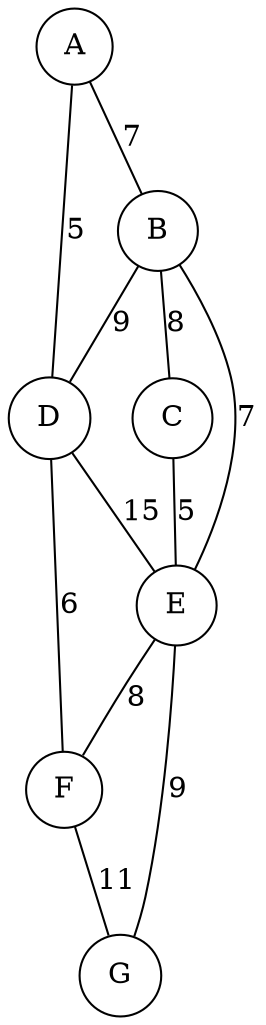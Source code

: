 graph g {
	node [shape=circle height=0.1]

	nodeA [label="A"]
	nodeB [label="B"]
	nodeC [label="C"]
	nodeD [label="D"]
	nodeE [label="E"]
	nodeF [label="F"]
	nodeG [label="G"]

    nodeA -- nodeB [label="7"]
    nodeA -- nodeD [label="5"]
    nodeB -- nodeC [label="8"]
    nodeB -- nodeD [label="9"]
    nodeB -- nodeE [label="7"]
    nodeC -- nodeE [label="5"]
    nodeD -- nodeE [label="15"]
    nodeD -- nodeF [label="6"]
    nodeE -- nodeF [label="8"]
    nodeE -- nodeG [label="9"]
    nodeF -- nodeG [label="11"]
}